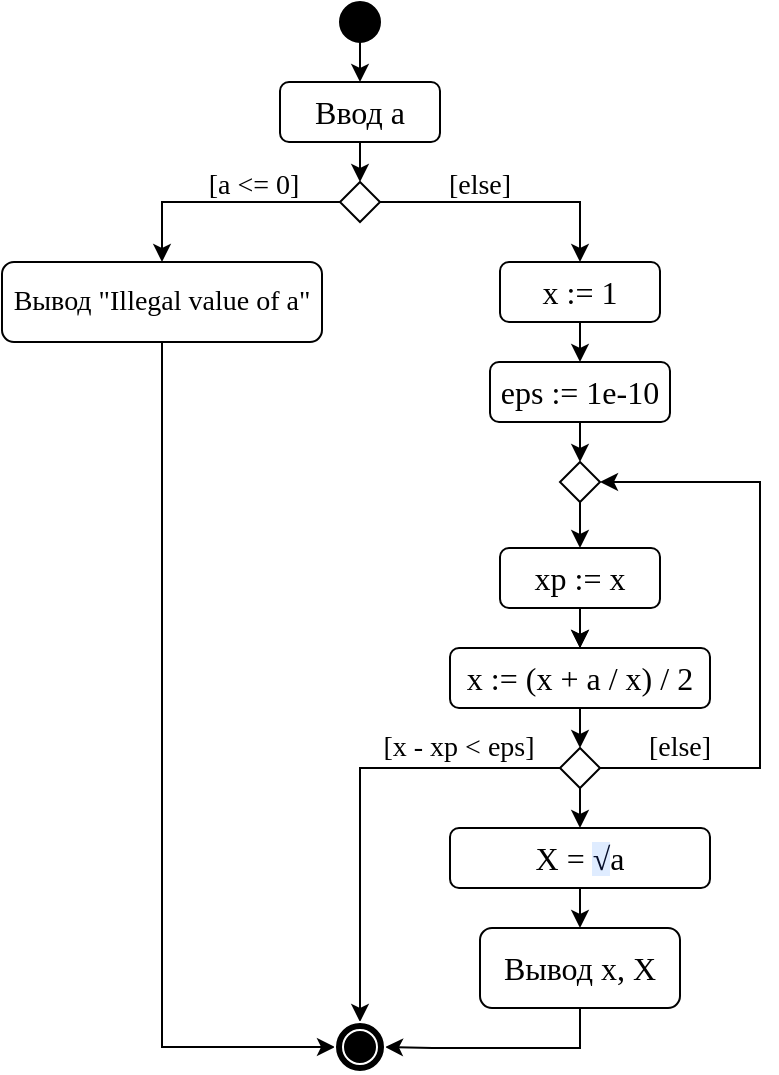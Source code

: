 <mxfile version="22.1.3" type="device">
  <diagram name="Страница — 1" id="oIvsfbXEdnsYH-42GU15">
    <mxGraphModel dx="1152" dy="640" grid="1" gridSize="10" guides="1" tooltips="1" connect="1" arrows="1" fold="1" page="1" pageScale="1" pageWidth="827" pageHeight="1169" math="0" shadow="0">
      <root>
        <mxCell id="0" />
        <mxCell id="1" parent="0" />
        <mxCell id="kR_eP4sFY2jgE0I19tie-10" style="edgeStyle=orthogonalEdgeStyle;rounded=0;orthogonalLoop=1;jettySize=auto;html=1;exitX=0.5;exitY=1;exitDx=0;exitDy=0;entryX=0.5;entryY=0;entryDx=0;entryDy=0;" edge="1" parent="1" source="kR_eP4sFY2jgE0I19tie-1" target="kR_eP4sFY2jgE0I19tie-2">
          <mxGeometry relative="1" as="geometry" />
        </mxCell>
        <mxCell id="kR_eP4sFY2jgE0I19tie-1" value="" style="ellipse;whiteSpace=wrap;html=1;aspect=fixed;fillColor=#000000;" vertex="1" parent="1">
          <mxGeometry x="390" y="190" width="20" height="20" as="geometry" />
        </mxCell>
        <mxCell id="kR_eP4sFY2jgE0I19tie-11" style="edgeStyle=orthogonalEdgeStyle;rounded=0;orthogonalLoop=1;jettySize=auto;html=1;exitX=0.5;exitY=1;exitDx=0;exitDy=0;entryX=0.5;entryY=0;entryDx=0;entryDy=0;" edge="1" parent="1" source="kR_eP4sFY2jgE0I19tie-2" target="kR_eP4sFY2jgE0I19tie-3">
          <mxGeometry relative="1" as="geometry" />
        </mxCell>
        <mxCell id="kR_eP4sFY2jgE0I19tie-2" value="&lt;font style=&quot;font-size: 16px;&quot; face=&quot;Times New Roman&quot;&gt;Ввод a&lt;/font&gt;" style="rounded=1;whiteSpace=wrap;html=1;" vertex="1" parent="1">
          <mxGeometry x="360" y="230" width="80" height="30" as="geometry" />
        </mxCell>
        <mxCell id="kR_eP4sFY2jgE0I19tie-12" style="edgeStyle=orthogonalEdgeStyle;rounded=0;orthogonalLoop=1;jettySize=auto;html=1;exitX=0;exitY=0.5;exitDx=0;exitDy=0;entryX=0.5;entryY=0;entryDx=0;entryDy=0;" edge="1" parent="1" source="kR_eP4sFY2jgE0I19tie-3" target="kR_eP4sFY2jgE0I19tie-4">
          <mxGeometry relative="1" as="geometry" />
        </mxCell>
        <mxCell id="kR_eP4sFY2jgE0I19tie-13" style="edgeStyle=orthogonalEdgeStyle;rounded=0;orthogonalLoop=1;jettySize=auto;html=1;exitX=1;exitY=0.5;exitDx=0;exitDy=0;entryX=0.5;entryY=0;entryDx=0;entryDy=0;" edge="1" parent="1" source="kR_eP4sFY2jgE0I19tie-3" target="kR_eP4sFY2jgE0I19tie-5">
          <mxGeometry relative="1" as="geometry" />
        </mxCell>
        <mxCell id="kR_eP4sFY2jgE0I19tie-3" value="" style="rhombus;whiteSpace=wrap;html=1;" vertex="1" parent="1">
          <mxGeometry x="390" y="280" width="20" height="20" as="geometry" />
        </mxCell>
        <mxCell id="kR_eP4sFY2jgE0I19tie-28" style="edgeStyle=orthogonalEdgeStyle;rounded=0;orthogonalLoop=1;jettySize=auto;html=1;exitX=0.5;exitY=1;exitDx=0;exitDy=0;entryX=0.5;entryY=1;entryDx=0;entryDy=0;" edge="1" parent="1" source="kR_eP4sFY2jgE0I19tie-4" target="kR_eP4sFY2jgE0I19tie-29">
          <mxGeometry relative="1" as="geometry">
            <mxPoint x="390.0" y="690" as="targetPoint" />
          </mxGeometry>
        </mxCell>
        <mxCell id="kR_eP4sFY2jgE0I19tie-4" value="&lt;font style=&quot;font-size: 14px;&quot; face=&quot;Times New Roman&quot;&gt;&lt;font style=&quot;font-size: 14px;&quot;&gt;Вывод &quot;&lt;/font&gt;Illegal value of a&lt;font style=&quot;font-size: 14px;&quot;&gt;&quot;&lt;/font&gt;&lt;/font&gt;" style="rounded=1;whiteSpace=wrap;html=1;" vertex="1" parent="1">
          <mxGeometry x="221" y="320" width="160" height="40" as="geometry" />
        </mxCell>
        <mxCell id="kR_eP4sFY2jgE0I19tie-14" style="edgeStyle=orthogonalEdgeStyle;rounded=0;orthogonalLoop=1;jettySize=auto;html=1;exitX=0.5;exitY=1;exitDx=0;exitDy=0;entryX=0.5;entryY=0;entryDx=0;entryDy=0;" edge="1" parent="1" source="kR_eP4sFY2jgE0I19tie-5" target="kR_eP4sFY2jgE0I19tie-6">
          <mxGeometry relative="1" as="geometry" />
        </mxCell>
        <mxCell id="kR_eP4sFY2jgE0I19tie-5" value="&lt;font face=&quot;Times New Roman&quot;&gt;&lt;span style=&quot;font-size: 16px;&quot;&gt;x := 1&lt;/span&gt;&lt;/font&gt;" style="rounded=1;whiteSpace=wrap;html=1;" vertex="1" parent="1">
          <mxGeometry x="470" y="320" width="80" height="30" as="geometry" />
        </mxCell>
        <mxCell id="kR_eP4sFY2jgE0I19tie-17" style="edgeStyle=orthogonalEdgeStyle;rounded=0;orthogonalLoop=1;jettySize=auto;html=1;exitX=0.5;exitY=1;exitDx=0;exitDy=0;entryX=0.5;entryY=0;entryDx=0;entryDy=0;" edge="1" parent="1" source="kR_eP4sFY2jgE0I19tie-6" target="kR_eP4sFY2jgE0I19tie-33">
          <mxGeometry relative="1" as="geometry" />
        </mxCell>
        <mxCell id="kR_eP4sFY2jgE0I19tie-6" value="&lt;font face=&quot;Times New Roman&quot;&gt;&lt;span style=&quot;font-size: 16px;&quot;&gt;eps := 1e-10&lt;/span&gt;&lt;/font&gt;" style="rounded=1;whiteSpace=wrap;html=1;" vertex="1" parent="1">
          <mxGeometry x="465" y="370" width="90" height="30" as="geometry" />
        </mxCell>
        <mxCell id="kR_eP4sFY2jgE0I19tie-18" style="edgeStyle=orthogonalEdgeStyle;rounded=0;orthogonalLoop=1;jettySize=auto;html=1;exitX=0.5;exitY=1;exitDx=0;exitDy=0;entryX=0.5;entryY=0;entryDx=0;entryDy=0;" edge="1" parent="1" source="kR_eP4sFY2jgE0I19tie-15" target="kR_eP4sFY2jgE0I19tie-16">
          <mxGeometry relative="1" as="geometry" />
        </mxCell>
        <mxCell id="kR_eP4sFY2jgE0I19tie-15" value="&lt;font face=&quot;Times New Roman&quot;&gt;&lt;span style=&quot;font-size: 16px;&quot;&gt;xp := x&lt;/span&gt;&lt;/font&gt;" style="rounded=1;whiteSpace=wrap;html=1;" vertex="1" parent="1">
          <mxGeometry x="470" y="463" width="80" height="30" as="geometry" />
        </mxCell>
        <mxCell id="kR_eP4sFY2jgE0I19tie-20" style="edgeStyle=orthogonalEdgeStyle;rounded=0;orthogonalLoop=1;jettySize=auto;html=1;exitX=0.5;exitY=1;exitDx=0;exitDy=0;entryX=0.5;entryY=0;entryDx=0;entryDy=0;" edge="1" parent="1" source="kR_eP4sFY2jgE0I19tie-16" target="kR_eP4sFY2jgE0I19tie-19">
          <mxGeometry relative="1" as="geometry" />
        </mxCell>
        <mxCell id="kR_eP4sFY2jgE0I19tie-16" value="&lt;font face=&quot;Times New Roman&quot;&gt;&lt;span style=&quot;font-size: 16px;&quot;&gt;x := (x + a / x) / 2&lt;/span&gt;&lt;/font&gt;" style="rounded=1;whiteSpace=wrap;html=1;" vertex="1" parent="1">
          <mxGeometry x="445" y="513" width="130" height="30" as="geometry" />
        </mxCell>
        <mxCell id="kR_eP4sFY2jgE0I19tie-24" style="edgeStyle=orthogonalEdgeStyle;rounded=0;orthogonalLoop=1;jettySize=auto;html=1;exitX=0.5;exitY=1;exitDx=0;exitDy=0;entryX=0.5;entryY=0;entryDx=0;entryDy=0;" edge="1" parent="1" source="kR_eP4sFY2jgE0I19tie-19" target="kR_eP4sFY2jgE0I19tie-22">
          <mxGeometry relative="1" as="geometry" />
        </mxCell>
        <mxCell id="kR_eP4sFY2jgE0I19tie-27" style="edgeStyle=orthogonalEdgeStyle;rounded=0;orthogonalLoop=1;jettySize=auto;html=1;exitX=0;exitY=0.5;exitDx=0;exitDy=0;entryX=0;entryY=0.5;entryDx=0;entryDy=0;" edge="1" parent="1" source="kR_eP4sFY2jgE0I19tie-19" target="kR_eP4sFY2jgE0I19tie-29">
          <mxGeometry relative="1" as="geometry">
            <mxPoint x="400" y="680" as="targetPoint" />
          </mxGeometry>
        </mxCell>
        <mxCell id="kR_eP4sFY2jgE0I19tie-37" style="edgeStyle=orthogonalEdgeStyle;rounded=0;orthogonalLoop=1;jettySize=auto;html=1;exitX=1;exitY=0.5;exitDx=0;exitDy=0;entryX=1;entryY=0.5;entryDx=0;entryDy=0;" edge="1" parent="1" source="kR_eP4sFY2jgE0I19tie-19" target="kR_eP4sFY2jgE0I19tie-33">
          <mxGeometry relative="1" as="geometry">
            <mxPoint x="630" y="420" as="targetPoint" />
            <Array as="points">
              <mxPoint x="600" y="573" />
              <mxPoint x="600" y="430" />
            </Array>
          </mxGeometry>
        </mxCell>
        <mxCell id="kR_eP4sFY2jgE0I19tie-19" value="" style="rhombus;whiteSpace=wrap;html=1;" vertex="1" parent="1">
          <mxGeometry x="500" y="563" width="20" height="20" as="geometry" />
        </mxCell>
        <mxCell id="kR_eP4sFY2jgE0I19tie-26" style="edgeStyle=orthogonalEdgeStyle;rounded=0;orthogonalLoop=1;jettySize=auto;html=1;exitX=0.5;exitY=1;exitDx=0;exitDy=0;entryX=0.5;entryY=0;entryDx=0;entryDy=0;" edge="1" parent="1" source="kR_eP4sFY2jgE0I19tie-21" target="kR_eP4sFY2jgE0I19tie-29">
          <mxGeometry relative="1" as="geometry">
            <mxPoint x="420" y="690" as="targetPoint" />
          </mxGeometry>
        </mxCell>
        <mxCell id="kR_eP4sFY2jgE0I19tie-21" value="&lt;font style=&quot;font-size: 16px;&quot; face=&quot;Times New Roman&quot;&gt;Вывод x, X&lt;/font&gt;" style="rounded=1;whiteSpace=wrap;html=1;" vertex="1" parent="1">
          <mxGeometry x="460" y="653" width="100" height="40" as="geometry" />
        </mxCell>
        <mxCell id="kR_eP4sFY2jgE0I19tie-25" style="edgeStyle=orthogonalEdgeStyle;rounded=0;orthogonalLoop=1;jettySize=auto;html=1;exitX=0.5;exitY=1;exitDx=0;exitDy=0;entryX=0.5;entryY=0;entryDx=0;entryDy=0;" edge="1" parent="1" source="kR_eP4sFY2jgE0I19tie-22" target="kR_eP4sFY2jgE0I19tie-21">
          <mxGeometry relative="1" as="geometry" />
        </mxCell>
        <mxCell id="kR_eP4sFY2jgE0I19tie-22" value="&lt;font style=&quot;font-size: 16px;&quot; face=&quot;Times New Roman&quot;&gt;X =&amp;nbsp;&lt;span style=&quot;background-color: rgba(80, 151, 255, 0.18); color: rgb(4, 12, 40); text-align: left;&quot;&gt;√&lt;/span&gt;&lt;span style=&quot;&quot;&gt;a&lt;/span&gt;&lt;/font&gt;" style="rounded=1;whiteSpace=wrap;html=1;" vertex="1" parent="1">
          <mxGeometry x="445" y="603" width="130" height="30" as="geometry" />
        </mxCell>
        <mxCell id="kR_eP4sFY2jgE0I19tie-29" value="" style="ellipse;shape=doubleEllipse;whiteSpace=wrap;html=1;aspect=fixed;fillColor=#000000;strokeColor=#ffffff;direction=south;" vertex="1" parent="1">
          <mxGeometry x="387.5" y="700" width="25" height="25" as="geometry" />
        </mxCell>
        <mxCell id="kR_eP4sFY2jgE0I19tie-30" value="&lt;font style=&quot;font-size: 14px;&quot; face=&quot;Times New Roman&quot;&gt;[a &amp;lt;= 0]&lt;/font&gt;" style="text;html=1;strokeColor=none;fillColor=none;align=center;verticalAlign=middle;whiteSpace=wrap;rounded=0;" vertex="1" parent="1">
          <mxGeometry x="317" y="267" width="60" height="30" as="geometry" />
        </mxCell>
        <mxCell id="kR_eP4sFY2jgE0I19tie-31" value="&lt;font style=&quot;font-size: 14px;&quot; face=&quot;Times New Roman&quot;&gt;[else]&lt;/font&gt;" style="text;html=1;strokeColor=none;fillColor=none;align=center;verticalAlign=middle;whiteSpace=wrap;rounded=0;" vertex="1" parent="1">
          <mxGeometry x="430" y="267" width="60" height="30" as="geometry" />
        </mxCell>
        <mxCell id="kR_eP4sFY2jgE0I19tie-34" value="" style="edgeStyle=orthogonalEdgeStyle;rounded=0;orthogonalLoop=1;jettySize=auto;html=1;exitX=0.5;exitY=1;exitDx=0;exitDy=0;" edge="1" parent="1" source="kR_eP4sFY2jgE0I19tie-15" target="kR_eP4sFY2jgE0I19tie-16">
          <mxGeometry relative="1" as="geometry">
            <mxPoint x="510" y="450" as="sourcePoint" />
          </mxGeometry>
        </mxCell>
        <mxCell id="kR_eP4sFY2jgE0I19tie-36" style="edgeStyle=orthogonalEdgeStyle;rounded=0;orthogonalLoop=1;jettySize=auto;html=1;exitX=0.5;exitY=1;exitDx=0;exitDy=0;entryX=0.5;entryY=0;entryDx=0;entryDy=0;" edge="1" parent="1" source="kR_eP4sFY2jgE0I19tie-33" target="kR_eP4sFY2jgE0I19tie-15">
          <mxGeometry relative="1" as="geometry" />
        </mxCell>
        <mxCell id="kR_eP4sFY2jgE0I19tie-33" value="" style="rhombus;whiteSpace=wrap;html=1;" vertex="1" parent="1">
          <mxGeometry x="500" y="420" width="20" height="20" as="geometry" />
        </mxCell>
        <mxCell id="kR_eP4sFY2jgE0I19tie-38" value="&lt;font style=&quot;font-size: 14px;&quot; face=&quot;Times New Roman&quot;&gt;[else]&lt;/font&gt;" style="text;html=1;strokeColor=none;fillColor=none;align=center;verticalAlign=middle;whiteSpace=wrap;rounded=0;" vertex="1" parent="1">
          <mxGeometry x="530" y="548" width="60" height="30" as="geometry" />
        </mxCell>
        <mxCell id="kR_eP4sFY2jgE0I19tie-39" value="&lt;font style=&quot;font-size: 14px;&quot; face=&quot;Times New Roman&quot;&gt;[x - xp &amp;lt; eps]&lt;/font&gt;" style="text;html=1;strokeColor=none;fillColor=none;align=center;verticalAlign=middle;whiteSpace=wrap;rounded=0;" vertex="1" parent="1">
          <mxGeometry x="407.5" y="548" width="82.5" height="30" as="geometry" />
        </mxCell>
      </root>
    </mxGraphModel>
  </diagram>
</mxfile>
